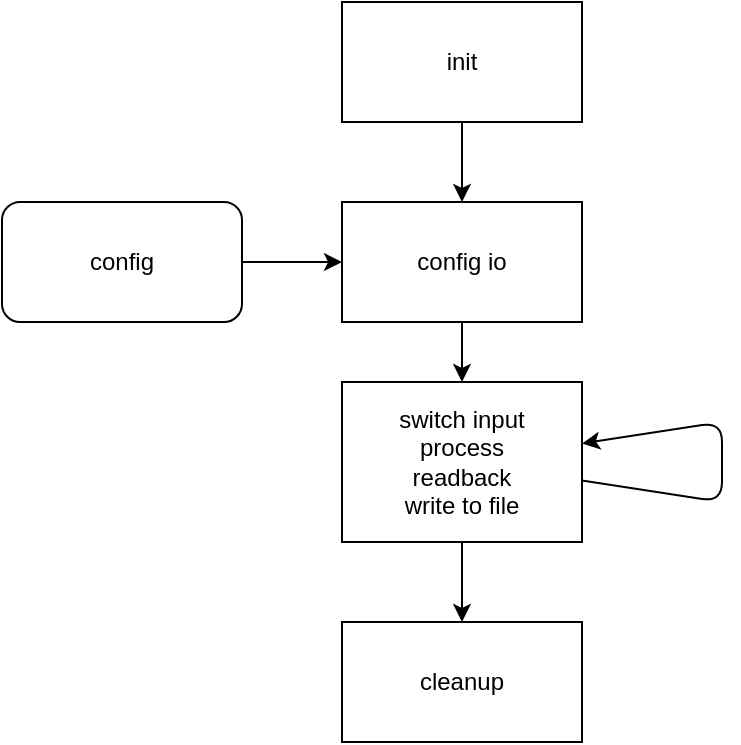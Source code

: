 <mxfile>
    <diagram id="qBEqS0YtWePVXxq-nKg_" name="Page-1">
        <mxGraphModel dx="699" dy="582" grid="1" gridSize="10" guides="1" tooltips="1" connect="1" arrows="1" fold="1" page="1" pageScale="1" pageWidth="850" pageHeight="1100" math="0" shadow="0">
            <root>
                <mxCell id="0"/>
                <mxCell id="1" parent="0"/>
                <mxCell id="18" style="edgeStyle=none;html=1;" edge="1" parent="1" source="5" target="9">
                    <mxGeometry relative="1" as="geometry"/>
                </mxCell>
                <mxCell id="5" value="config" style="rounded=1;whiteSpace=wrap;html=1;" vertex="1" parent="1">
                    <mxGeometry x="120" y="210" width="120" height="60" as="geometry"/>
                </mxCell>
                <mxCell id="14" style="edgeStyle=none;html=1;" edge="1" parent="1" source="7" target="9">
                    <mxGeometry relative="1" as="geometry"/>
                </mxCell>
                <mxCell id="7" value="init" style="whiteSpace=wrap;html=1;" vertex="1" parent="1">
                    <mxGeometry x="290" y="110" width="120" height="60" as="geometry"/>
                </mxCell>
                <mxCell id="17" style="edgeStyle=none;html=1;" edge="1" parent="1" source="8" target="16">
                    <mxGeometry relative="1" as="geometry"/>
                </mxCell>
                <mxCell id="8" value="switch input&lt;br&gt;process&lt;br&gt;readback&lt;br&gt;write to file" style="whiteSpace=wrap;html=1;" vertex="1" parent="1">
                    <mxGeometry x="290" y="300" width="120" height="80" as="geometry"/>
                </mxCell>
                <mxCell id="13" style="edgeStyle=none;html=1;" edge="1" parent="1" source="9" target="8">
                    <mxGeometry relative="1" as="geometry"/>
                </mxCell>
                <mxCell id="9" value="config io" style="whiteSpace=wrap;html=1;" vertex="1" parent="1">
                    <mxGeometry x="290" y="210" width="120" height="60" as="geometry"/>
                </mxCell>
                <mxCell id="12" style="edgeStyle=none;html=1;" edge="1" parent="1" source="8" target="8">
                    <mxGeometry relative="1" as="geometry">
                        <mxPoint x="450" y="270" as="targetPoint"/>
                        <mxPoint x="410" y="400.0" as="sourcePoint"/>
                        <Array as="points">
                            <mxPoint x="480" y="360"/>
                            <mxPoint x="480" y="320"/>
                        </Array>
                    </mxGeometry>
                </mxCell>
                <mxCell id="16" value="cleanup" style="whiteSpace=wrap;html=1;" vertex="1" parent="1">
                    <mxGeometry x="290" y="420" width="120" height="60" as="geometry"/>
                </mxCell>
            </root>
        </mxGraphModel>
    </diagram>
</mxfile>